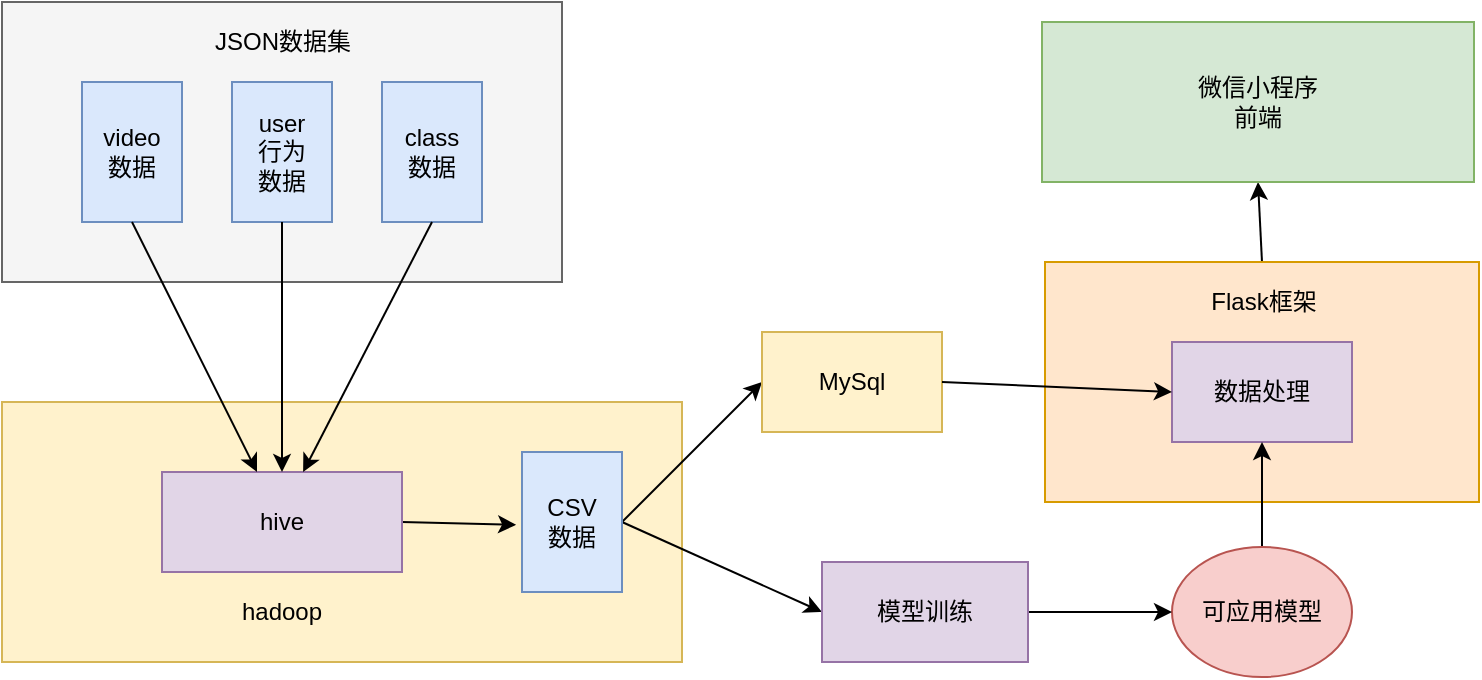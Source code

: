 <mxfile version="14.7.2" type="github">
  <diagram id="0DaRpYOJ7HS7djgWLkxI" name="第 1 页">
    <mxGraphModel dx="1002" dy="682" grid="1" gridSize="10" guides="1" tooltips="1" connect="1" arrows="1" fold="1" page="1" pageScale="1" pageWidth="827" pageHeight="1169" math="0" shadow="0">
      <root>
        <mxCell id="0" />
        <mxCell id="1" parent="0" />
        <mxCell id="X-2P4rROvMtPdcDvDeDk-1" value="" style="rounded=0;whiteSpace=wrap;html=1;fillColor=#f5f5f5;strokeColor=#666666;fontColor=#333333;" vertex="1" parent="1">
          <mxGeometry x="140" y="150" width="280" height="140" as="geometry" />
        </mxCell>
        <mxCell id="X-2P4rROvMtPdcDvDeDk-2" value="video&lt;br&gt;数据" style="rounded=0;whiteSpace=wrap;html=1;fillColor=#dae8fc;strokeColor=#6c8ebf;" vertex="1" parent="1">
          <mxGeometry x="180" y="190" width="50" height="70" as="geometry" />
        </mxCell>
        <mxCell id="X-2P4rROvMtPdcDvDeDk-3" value="user&lt;br&gt;行为&lt;br&gt;数据" style="rounded=0;whiteSpace=wrap;html=1;fillColor=#dae8fc;strokeColor=#6c8ebf;" vertex="1" parent="1">
          <mxGeometry x="255" y="190" width="50" height="70" as="geometry" />
        </mxCell>
        <mxCell id="X-2P4rROvMtPdcDvDeDk-4" value="class&lt;br&gt;数据" style="rounded=0;whiteSpace=wrap;html=1;fillColor=#dae8fc;strokeColor=#6c8ebf;" vertex="1" parent="1">
          <mxGeometry x="330" y="190" width="50" height="70" as="geometry" />
        </mxCell>
        <mxCell id="X-2P4rROvMtPdcDvDeDk-5" value="" style="rounded=0;whiteSpace=wrap;html=1;fillColor=#fff2cc;strokeColor=#d6b656;" vertex="1" parent="1">
          <mxGeometry x="140" y="350" width="340" height="130" as="geometry" />
        </mxCell>
        <mxCell id="X-2P4rROvMtPdcDvDeDk-21" style="edgeStyle=none;rounded=0;orthogonalLoop=1;jettySize=auto;html=1;exitX=1;exitY=0.5;exitDx=0;exitDy=0;entryX=-0.059;entryY=0.52;entryDx=0;entryDy=0;entryPerimeter=0;" edge="1" parent="1" source="X-2P4rROvMtPdcDvDeDk-6" target="X-2P4rROvMtPdcDvDeDk-8">
          <mxGeometry relative="1" as="geometry" />
        </mxCell>
        <mxCell id="X-2P4rROvMtPdcDvDeDk-6" value="hive" style="rounded=0;whiteSpace=wrap;html=1;fillColor=#e1d5e7;strokeColor=#9673a6;" vertex="1" parent="1">
          <mxGeometry x="220" y="385" width="120" height="50" as="geometry" />
        </mxCell>
        <mxCell id="X-2P4rROvMtPdcDvDeDk-23" style="edgeStyle=none;rounded=0;orthogonalLoop=1;jettySize=auto;html=1;exitX=1;exitY=0.5;exitDx=0;exitDy=0;entryX=0;entryY=0.5;entryDx=0;entryDy=0;" edge="1" parent="1" source="X-2P4rROvMtPdcDvDeDk-8" target="X-2P4rROvMtPdcDvDeDk-15">
          <mxGeometry relative="1" as="geometry" />
        </mxCell>
        <mxCell id="X-2P4rROvMtPdcDvDeDk-31" style="edgeStyle=none;rounded=0;orthogonalLoop=1;jettySize=auto;html=1;exitX=1;exitY=0.5;exitDx=0;exitDy=0;entryX=0;entryY=0.5;entryDx=0;entryDy=0;" edge="1" parent="1" source="X-2P4rROvMtPdcDvDeDk-8" target="X-2P4rROvMtPdcDvDeDk-9">
          <mxGeometry relative="1" as="geometry" />
        </mxCell>
        <mxCell id="X-2P4rROvMtPdcDvDeDk-8" value="CSV&lt;br&gt;数据" style="rounded=0;whiteSpace=wrap;html=1;fillColor=#dae8fc;strokeColor=#6c8ebf;" vertex="1" parent="1">
          <mxGeometry x="400" y="375" width="50" height="70" as="geometry" />
        </mxCell>
        <mxCell id="X-2P4rROvMtPdcDvDeDk-9" value="MySql" style="rounded=0;whiteSpace=wrap;html=1;fillColor=#fff2cc;strokeColor=#d6b656;" vertex="1" parent="1">
          <mxGeometry x="520" y="315" width="90" height="50" as="geometry" />
        </mxCell>
        <mxCell id="X-2P4rROvMtPdcDvDeDk-35" style="edgeStyle=none;rounded=0;orthogonalLoop=1;jettySize=auto;html=1;exitX=0.5;exitY=0;exitDx=0;exitDy=0;entryX=0.5;entryY=1;entryDx=0;entryDy=0;" edge="1" parent="1" source="X-2P4rROvMtPdcDvDeDk-10" target="X-2P4rROvMtPdcDvDeDk-12">
          <mxGeometry relative="1" as="geometry" />
        </mxCell>
        <mxCell id="X-2P4rROvMtPdcDvDeDk-10" value="" style="rounded=0;whiteSpace=wrap;html=1;fillColor=#ffe6cc;strokeColor=#d79b00;" vertex="1" parent="1">
          <mxGeometry x="661.5" y="280" width="217" height="120" as="geometry" />
        </mxCell>
        <mxCell id="X-2P4rROvMtPdcDvDeDk-11" value="Flask框架" style="text;html=1;strokeColor=none;fillColor=none;align=center;verticalAlign=middle;whiteSpace=wrap;rounded=0;" vertex="1" parent="1">
          <mxGeometry x="737" y="290" width="68" height="20" as="geometry" />
        </mxCell>
        <mxCell id="X-2P4rROvMtPdcDvDeDk-12" value="微信小程序&lt;br&gt;前端" style="rounded=0;whiteSpace=wrap;html=1;fillColor=#d5e8d4;strokeColor=#82b366;" vertex="1" parent="1">
          <mxGeometry x="660" y="160" width="216" height="80" as="geometry" />
        </mxCell>
        <mxCell id="X-2P4rROvMtPdcDvDeDk-13" value="数据处理" style="rounded=0;whiteSpace=wrap;html=1;fillColor=#e1d5e7;strokeColor=#9673a6;" vertex="1" parent="1">
          <mxGeometry x="725" y="320" width="90" height="50" as="geometry" />
        </mxCell>
        <mxCell id="X-2P4rROvMtPdcDvDeDk-34" style="edgeStyle=none;rounded=0;orthogonalLoop=1;jettySize=auto;html=1;exitX=0.5;exitY=0;exitDx=0;exitDy=0;entryX=0.5;entryY=1;entryDx=0;entryDy=0;" edge="1" parent="1" source="X-2P4rROvMtPdcDvDeDk-14" target="X-2P4rROvMtPdcDvDeDk-13">
          <mxGeometry relative="1" as="geometry" />
        </mxCell>
        <mxCell id="X-2P4rROvMtPdcDvDeDk-14" value="可应用模型" style="ellipse;whiteSpace=wrap;html=1;fillColor=#f8cecc;strokeColor=#b85450;" vertex="1" parent="1">
          <mxGeometry x="725" y="422.5" width="90" height="65" as="geometry" />
        </mxCell>
        <mxCell id="X-2P4rROvMtPdcDvDeDk-25" style="edgeStyle=none;rounded=0;orthogonalLoop=1;jettySize=auto;html=1;exitX=1;exitY=0.5;exitDx=0;exitDy=0;entryX=0;entryY=0.5;entryDx=0;entryDy=0;" edge="1" parent="1" source="X-2P4rROvMtPdcDvDeDk-15" target="X-2P4rROvMtPdcDvDeDk-14">
          <mxGeometry relative="1" as="geometry" />
        </mxCell>
        <mxCell id="X-2P4rROvMtPdcDvDeDk-15" value="模型训练" style="rounded=0;whiteSpace=wrap;html=1;fillColor=#e1d5e7;strokeColor=#9673a6;" vertex="1" parent="1">
          <mxGeometry x="550" y="430" width="103" height="50" as="geometry" />
        </mxCell>
        <mxCell id="X-2P4rROvMtPdcDvDeDk-16" value="JSON数据集" style="text;html=1;strokeColor=none;fillColor=none;align=center;verticalAlign=middle;whiteSpace=wrap;rounded=0;" vertex="1" parent="1">
          <mxGeometry x="237.5" y="160" width="85" height="20" as="geometry" />
        </mxCell>
        <mxCell id="X-2P4rROvMtPdcDvDeDk-17" value="hadoop" style="text;html=1;strokeColor=none;fillColor=none;align=center;verticalAlign=middle;whiteSpace=wrap;rounded=0;" vertex="1" parent="1">
          <mxGeometry x="260" y="445" width="40" height="20" as="geometry" />
        </mxCell>
        <mxCell id="X-2P4rROvMtPdcDvDeDk-18" style="rounded=0;orthogonalLoop=1;jettySize=auto;html=1;exitX=0.5;exitY=1;exitDx=0;exitDy=0;" edge="1" parent="1" source="X-2P4rROvMtPdcDvDeDk-2" target="X-2P4rROvMtPdcDvDeDk-6">
          <mxGeometry relative="1" as="geometry" />
        </mxCell>
        <mxCell id="X-2P4rROvMtPdcDvDeDk-19" style="edgeStyle=none;rounded=0;orthogonalLoop=1;jettySize=auto;html=1;exitX=0.5;exitY=1;exitDx=0;exitDy=0;entryX=0.5;entryY=0;entryDx=0;entryDy=0;" edge="1" parent="1" source="X-2P4rROvMtPdcDvDeDk-3" target="X-2P4rROvMtPdcDvDeDk-6">
          <mxGeometry relative="1" as="geometry">
            <mxPoint x="280" y="380" as="targetPoint" />
          </mxGeometry>
        </mxCell>
        <mxCell id="X-2P4rROvMtPdcDvDeDk-20" style="edgeStyle=none;rounded=0;orthogonalLoop=1;jettySize=auto;html=1;exitX=0.5;exitY=1;exitDx=0;exitDy=0;entryX=0.588;entryY=0;entryDx=0;entryDy=0;entryPerimeter=0;" edge="1" parent="1" source="X-2P4rROvMtPdcDvDeDk-4" target="X-2P4rROvMtPdcDvDeDk-6">
          <mxGeometry relative="1" as="geometry" />
        </mxCell>
        <mxCell id="X-2P4rROvMtPdcDvDeDk-33" style="edgeStyle=none;rounded=0;orthogonalLoop=1;jettySize=auto;html=1;exitX=1;exitY=0.5;exitDx=0;exitDy=0;entryX=0;entryY=0.5;entryDx=0;entryDy=0;" edge="1" parent="1" source="X-2P4rROvMtPdcDvDeDk-9" target="X-2P4rROvMtPdcDvDeDk-13">
          <mxGeometry relative="1" as="geometry" />
        </mxCell>
      </root>
    </mxGraphModel>
  </diagram>
</mxfile>
